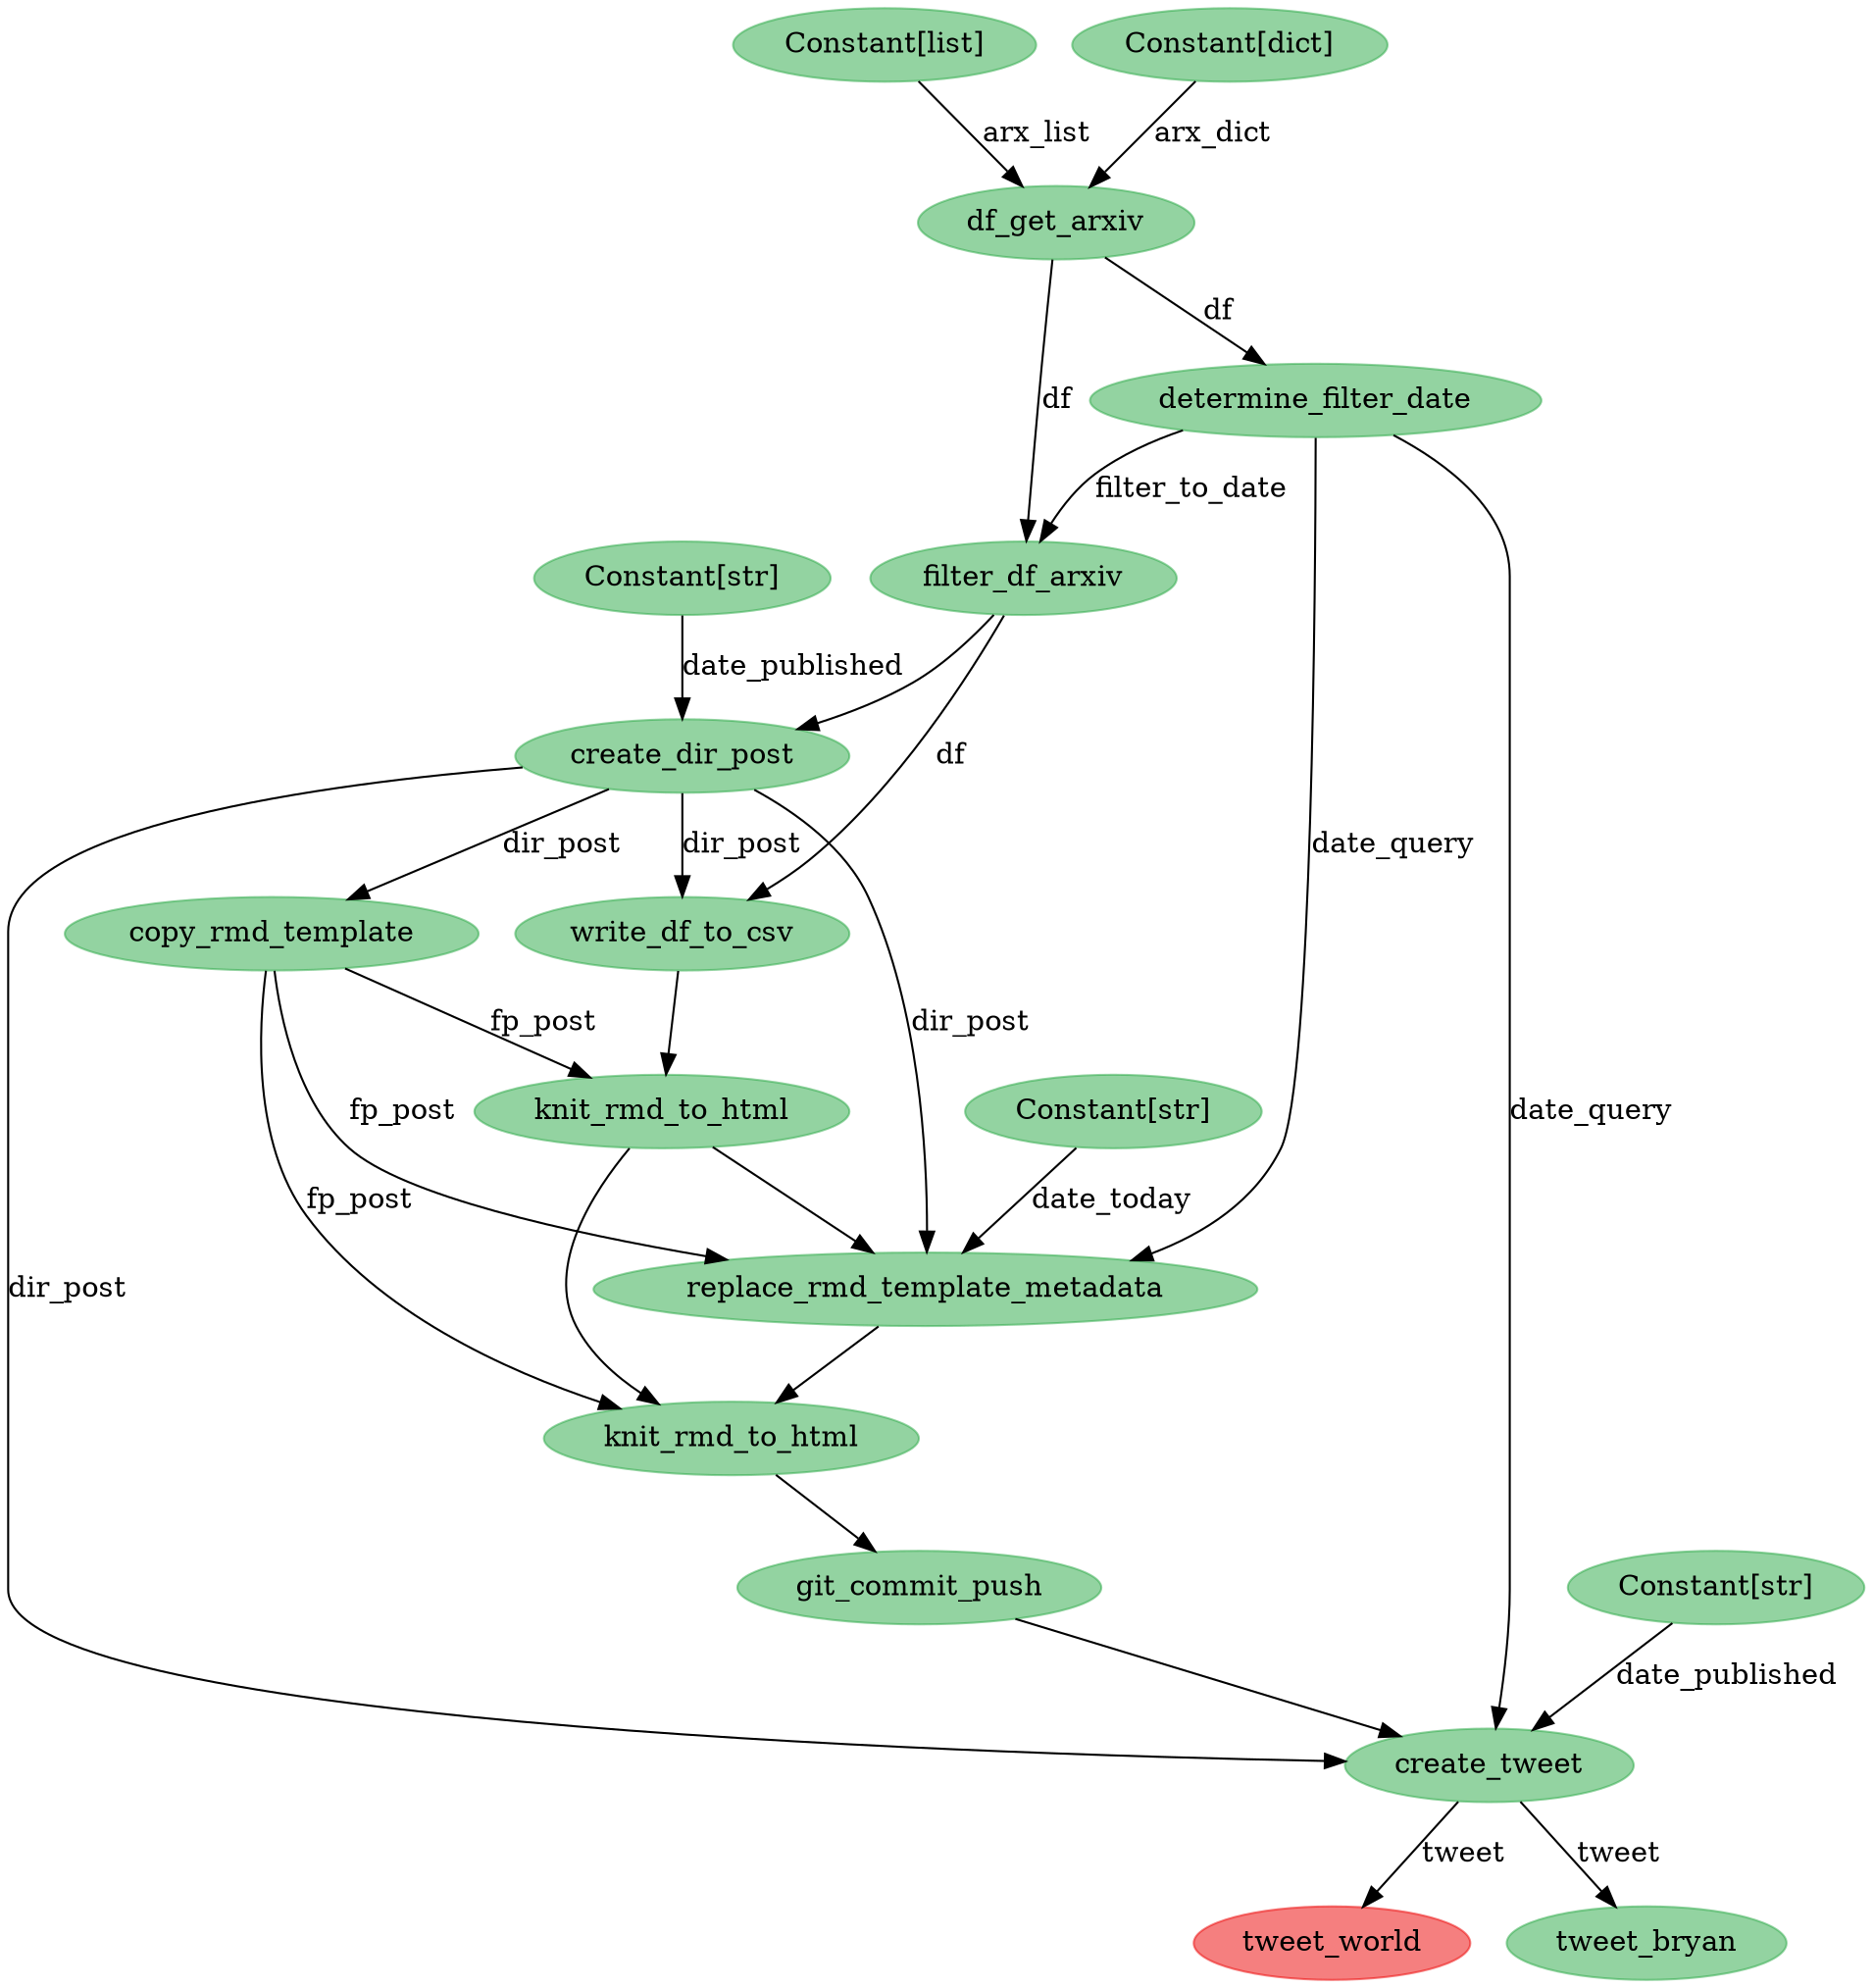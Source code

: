 digraph {
	4544023184 [label=tweet_world color="#eb000080" colorscheme=svg shape=ellipse style=filled]
	4544022288 [label=git_commit_push color="#28a74580" colorscheme=svg shape=ellipse style=filled]
	4544021328 [label=replace_rmd_template_metadata color="#28a74580" colorscheme=svg shape=ellipse style=filled]
	4544021392 [label="Constant[str]" color="#28a74580" colorscheme=svg shape=ellipse style=filled]
	4544022992 [label=tweet_bryan color="#28a74580" colorscheme=svg shape=ellipse style=filled]
	4543982224 [label=df_get_arxiv color="#28a74580" colorscheme=svg shape=ellipse style=filled]
	4543982736 [label=filter_df_arxiv color="#28a74580" colorscheme=svg shape=ellipse style=filled]
	4543981904 [label="Constant[list]" color="#28a74580" colorscheme=svg shape=ellipse style=filled]
	4543982480 [label=determine_filter_date color="#28a74580" colorscheme=svg shape=ellipse style=filled]
	4543982032 [label="Constant[dict]" color="#28a74580" colorscheme=svg shape=ellipse style=filled]
	4543982864 [label=create_dir_post color="#28a74580" colorscheme=svg shape=ellipse style=filled]
	4543983312 [label="Constant[str]" color="#28a74580" colorscheme=svg shape=ellipse style=filled]
	4544020752 [label=write_df_to_csv color="#28a74580" colorscheme=svg shape=ellipse style=filled]
	4544020880 [label=copy_rmd_template color="#28a74580" colorscheme=svg shape=ellipse style=filled]
	4544021072 [label=knit_rmd_to_html color="#28a74580" colorscheme=svg shape=ellipse style=filled]
	4544022544 [label=create_tweet color="#28a74580" colorscheme=svg shape=ellipse style=filled]
	4544022608 [label="Constant[str]" color="#28a74580" colorscheme=svg shape=ellipse style=filled]
	4544021968 [label=knit_rmd_to_html color="#28a74580" colorscheme=svg shape=ellipse style=filled]
	4544020880 -> 4544021072 [label=fp_post]
	4544020880 -> 4544021328 [label=fp_post]
	4544020880 -> 4544021968 [label=fp_post]
	4544022544 -> 4544023184 [label=tweet]
	4543982032 -> 4543982224 [label=arx_dict]
	4543983312 -> 4543982864 [label=date_published]
	4543982864 -> 4544020752 [label=dir_post]
	4543982480 -> 4543982736 [label=filter_to_date]
	4543982864 -> 4544020880 [label=dir_post]
	4543982480 -> 4544021328 [label=date_query]
	4543982864 -> 4544022544 [label=dir_post]
	4544022608 -> 4544022544 [label=date_published]
	4544020752 -> 4544021072
	4544021968 -> 4544022288
	4544022544 -> 4544022992 [label=tweet]
	4544021392 -> 4544021328 [label=date_today]
	4543981904 -> 4543982224 [label=arx_list]
	4543982864 -> 4544021328 [label=dir_post]
	4543982480 -> 4544022544 [label=date_query]
	4543982224 -> 4543982480 [label=df]
	4543982224 -> 4543982736 [label=df]
	4543982736 -> 4544020752 [label=df]
	4543982736 -> 4543982864
	4544021072 -> 4544021328
	4544021072 -> 4544021968
	4544021328 -> 4544021968
	4544022288 -> 4544022544
}
